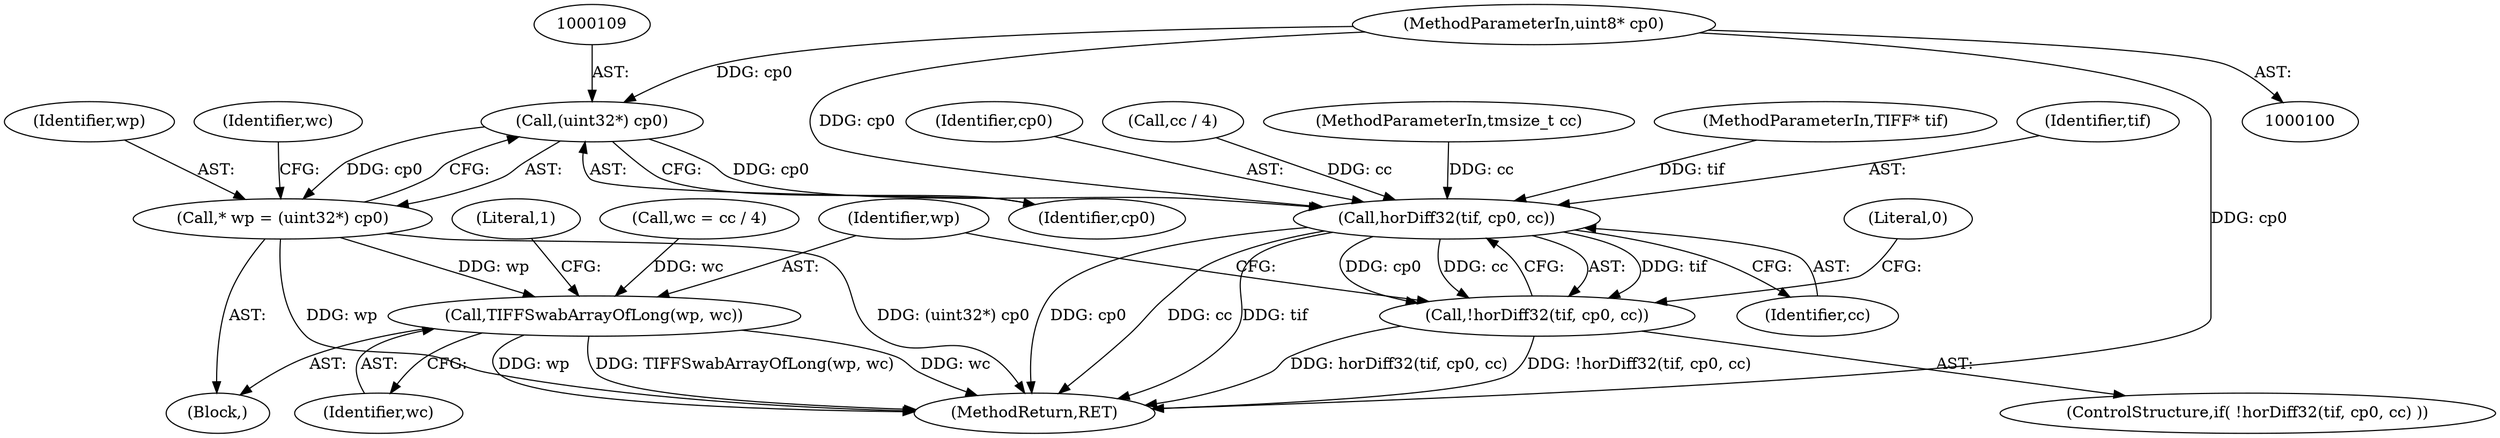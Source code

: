digraph "0_libtiff_3ca657a8793dd011bf869695d72ad31c779c3cc1_14@pointer" {
"1000102" [label="(MethodParameterIn,uint8* cp0)"];
"1000108" [label="(Call,(uint32*) cp0)"];
"1000106" [label="(Call,* wp = (uint32*) cp0)"];
"1000125" [label="(Call,TIFFSwabArrayOfLong(wp, wc))"];
"1000119" [label="(Call,horDiff32(tif, cp0, cc))"];
"1000118" [label="(Call,!horDiff32(tif, cp0, cc))"];
"1000121" [label="(Identifier,cp0)"];
"1000104" [label="(Block,)"];
"1000110" [label="(Identifier,cp0)"];
"1000126" [label="(Identifier,wp)"];
"1000124" [label="(Literal,0)"];
"1000107" [label="(Identifier,wp)"];
"1000114" [label="(Call,cc / 4)"];
"1000113" [label="(Identifier,wc)"];
"1000106" [label="(Call,* wp = (uint32*) cp0)"];
"1000130" [label="(MethodReturn,RET)"];
"1000112" [label="(Call,wc = cc / 4)"];
"1000103" [label="(MethodParameterIn,tmsize_t cc)"];
"1000122" [label="(Identifier,cc)"];
"1000129" [label="(Literal,1)"];
"1000101" [label="(MethodParameterIn,TIFF* tif)"];
"1000118" [label="(Call,!horDiff32(tif, cp0, cc))"];
"1000102" [label="(MethodParameterIn,uint8* cp0)"];
"1000119" [label="(Call,horDiff32(tif, cp0, cc))"];
"1000120" [label="(Identifier,tif)"];
"1000117" [label="(ControlStructure,if( !horDiff32(tif, cp0, cc) ))"];
"1000127" [label="(Identifier,wc)"];
"1000108" [label="(Call,(uint32*) cp0)"];
"1000125" [label="(Call,TIFFSwabArrayOfLong(wp, wc))"];
"1000102" -> "1000100"  [label="AST: "];
"1000102" -> "1000130"  [label="DDG: cp0"];
"1000102" -> "1000108"  [label="DDG: cp0"];
"1000102" -> "1000119"  [label="DDG: cp0"];
"1000108" -> "1000106"  [label="AST: "];
"1000108" -> "1000110"  [label="CFG: "];
"1000109" -> "1000108"  [label="AST: "];
"1000110" -> "1000108"  [label="AST: "];
"1000106" -> "1000108"  [label="CFG: "];
"1000108" -> "1000106"  [label="DDG: cp0"];
"1000108" -> "1000119"  [label="DDG: cp0"];
"1000106" -> "1000104"  [label="AST: "];
"1000107" -> "1000106"  [label="AST: "];
"1000113" -> "1000106"  [label="CFG: "];
"1000106" -> "1000130"  [label="DDG: (uint32*) cp0"];
"1000106" -> "1000130"  [label="DDG: wp"];
"1000106" -> "1000125"  [label="DDG: wp"];
"1000125" -> "1000104"  [label="AST: "];
"1000125" -> "1000127"  [label="CFG: "];
"1000126" -> "1000125"  [label="AST: "];
"1000127" -> "1000125"  [label="AST: "];
"1000129" -> "1000125"  [label="CFG: "];
"1000125" -> "1000130"  [label="DDG: wp"];
"1000125" -> "1000130"  [label="DDG: TIFFSwabArrayOfLong(wp, wc)"];
"1000125" -> "1000130"  [label="DDG: wc"];
"1000112" -> "1000125"  [label="DDG: wc"];
"1000119" -> "1000118"  [label="AST: "];
"1000119" -> "1000122"  [label="CFG: "];
"1000120" -> "1000119"  [label="AST: "];
"1000121" -> "1000119"  [label="AST: "];
"1000122" -> "1000119"  [label="AST: "];
"1000118" -> "1000119"  [label="CFG: "];
"1000119" -> "1000130"  [label="DDG: cp0"];
"1000119" -> "1000130"  [label="DDG: cc"];
"1000119" -> "1000130"  [label="DDG: tif"];
"1000119" -> "1000118"  [label="DDG: tif"];
"1000119" -> "1000118"  [label="DDG: cp0"];
"1000119" -> "1000118"  [label="DDG: cc"];
"1000101" -> "1000119"  [label="DDG: tif"];
"1000114" -> "1000119"  [label="DDG: cc"];
"1000103" -> "1000119"  [label="DDG: cc"];
"1000118" -> "1000117"  [label="AST: "];
"1000124" -> "1000118"  [label="CFG: "];
"1000126" -> "1000118"  [label="CFG: "];
"1000118" -> "1000130"  [label="DDG: !horDiff32(tif, cp0, cc)"];
"1000118" -> "1000130"  [label="DDG: horDiff32(tif, cp0, cc)"];
}

